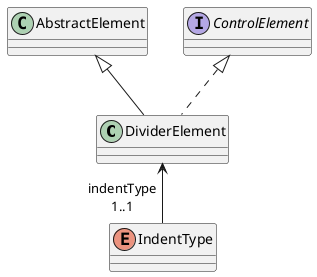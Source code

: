 @startuml

skinparam classAttributeIconSize 0
skinparam wrapWidth 400

class DividerElement

class AbstractElement
interface ControlElement

enum IndentType

AbstractElement <|-- DividerElement
ControlElement <|.. DividerElement
DividerElement <-- "indentType\n1..1" IndentType


@enduml